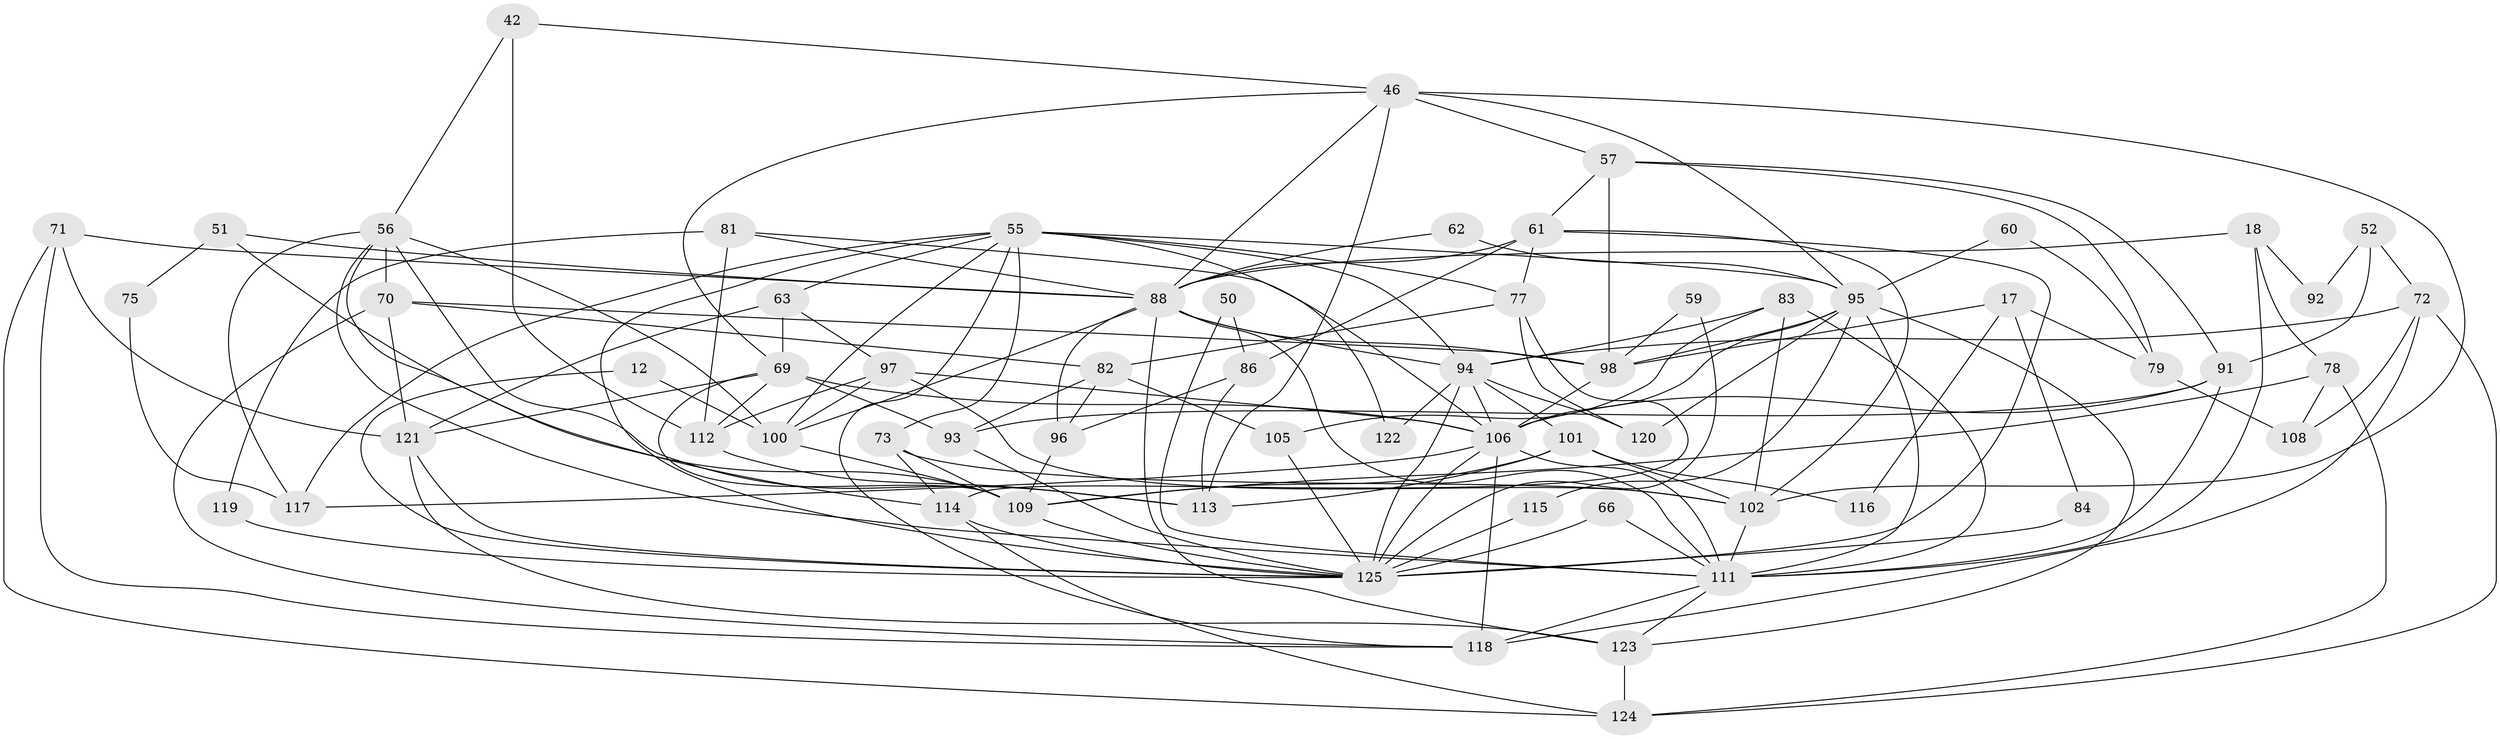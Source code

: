 // original degree distribution, {4: 0.28, 3: 0.224, 5: 0.168, 2: 0.168, 6: 0.112, 7: 0.024, 8: 0.024}
// Generated by graph-tools (version 1.1) at 2025/53/03/04/25 21:53:29]
// undirected, 62 vertices, 154 edges
graph export_dot {
graph [start="1"]
  node [color=gray90,style=filled];
  12;
  17;
  18;
  42;
  46 [super="+19"];
  50;
  51;
  52;
  55 [super="+5"];
  56 [super="+2+53"];
  57 [super="+14"];
  59;
  60;
  61 [super="+33"];
  62;
  63;
  66;
  69 [super="+27+30"];
  70 [super="+58"];
  71;
  72 [super="+48"];
  73;
  75;
  77;
  78;
  79;
  81 [super="+40"];
  82 [super="+1"];
  83 [super="+8+54"];
  84;
  86;
  88 [super="+6+15+21"];
  91;
  92;
  93;
  94 [super="+23+47"];
  95 [super="+37+85"];
  96 [super="+65"];
  97 [super="+25"];
  98 [super="+22+87"];
  100 [super="+41"];
  101 [super="+80"];
  102 [super="+90"];
  105;
  106 [super="+16+38"];
  108;
  109 [super="+103"];
  111 [super="+110+10+68+107"];
  112 [super="+32"];
  113 [super="+76"];
  114;
  115;
  116;
  117;
  118 [super="+99"];
  119;
  120;
  121 [super="+49"];
  122;
  123;
  124;
  125 [super="+89+67"];
  12 -- 100;
  12 -- 125;
  17 -- 79;
  17 -- 84;
  17 -- 116;
  17 -- 98;
  18 -- 78;
  18 -- 92;
  18 -- 88;
  18 -- 111;
  42 -- 46;
  42 -- 112;
  42 -- 56;
  46 -- 113 [weight=2];
  46 -- 88;
  46 -- 102;
  46 -- 95;
  46 -- 57;
  46 -- 69;
  50 -- 86;
  50 -- 111;
  51 -- 75;
  51 -- 88;
  51 -- 109;
  52 -- 91;
  52 -- 92;
  52 -- 72;
  55 -- 73;
  55 -- 100;
  55 -- 117;
  55 -- 122;
  55 -- 118;
  55 -- 125;
  55 -- 95 [weight=2];
  55 -- 77;
  55 -- 94;
  55 -- 63;
  56 -- 113 [weight=2];
  56 -- 117;
  56 -- 70 [weight=3];
  56 -- 100;
  56 -- 111 [weight=3];
  56 -- 114;
  57 -- 91;
  57 -- 79;
  57 -- 98;
  57 -- 61;
  59 -- 125;
  59 -- 98;
  60 -- 79;
  60 -- 95;
  61 -- 77;
  61 -- 125;
  61 -- 102;
  61 -- 86;
  61 -- 88;
  62 -- 88;
  62 -- 95;
  63 -- 97;
  63 -- 121 [weight=2];
  63 -- 69;
  66 -- 111;
  66 -- 125;
  69 -- 121;
  69 -- 93;
  69 -- 112;
  69 -- 106 [weight=2];
  69 -- 109;
  70 -- 121;
  70 -- 82;
  70 -- 118;
  70 -- 98;
  71 -- 118;
  71 -- 124;
  71 -- 121;
  71 -- 88;
  72 -- 118;
  72 -- 108;
  72 -- 94;
  72 -- 124;
  73 -- 114;
  73 -- 109;
  73 -- 102;
  75 -- 117;
  77 -- 114;
  77 -- 120;
  77 -- 82;
  78 -- 109;
  78 -- 124;
  78 -- 108;
  79 -- 108;
  81 -- 112 [weight=2];
  81 -- 119;
  81 -- 88;
  81 -- 106;
  82 -- 93;
  82 -- 105;
  82 -- 96;
  83 -- 105;
  83 -- 111 [weight=3];
  83 -- 102;
  83 -- 94;
  84 -- 125;
  86 -- 96;
  86 -- 113;
  88 -- 123;
  88 -- 111 [weight=2];
  88 -- 96 [weight=3];
  88 -- 100 [weight=2];
  88 -- 98 [weight=2];
  88 -- 94 [weight=2];
  91 -- 93;
  91 -- 111;
  91 -- 106;
  93 -- 125;
  94 -- 101 [weight=2];
  94 -- 120;
  94 -- 125;
  94 -- 122;
  94 -- 106;
  95 -- 98 [weight=2];
  95 -- 111 [weight=5];
  95 -- 106;
  95 -- 115;
  95 -- 120;
  95 -- 123;
  96 -- 109;
  97 -- 112 [weight=2];
  97 -- 106;
  97 -- 100;
  97 -- 102;
  98 -- 106 [weight=2];
  100 -- 109;
  101 -- 116;
  101 -- 109;
  101 -- 113;
  101 -- 102 [weight=2];
  102 -- 111;
  105 -- 125;
  106 -- 118;
  106 -- 117;
  106 -- 125 [weight=3];
  106 -- 111;
  109 -- 125;
  111 -- 118 [weight=2];
  111 -- 123;
  112 -- 113 [weight=2];
  114 -- 124;
  114 -- 125;
  115 -- 125;
  119 -- 125;
  121 -- 123;
  121 -- 125;
  123 -- 124;
}
